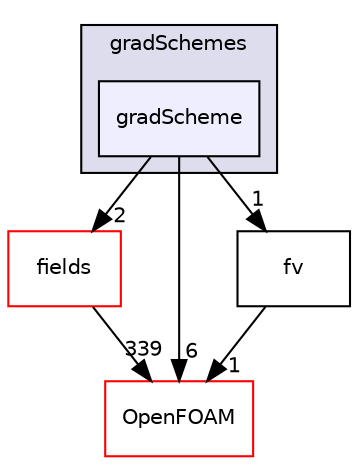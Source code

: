 digraph "src/finiteVolume/finiteVolume/gradSchemes/gradScheme" {
  bgcolor=transparent;
  compound=true
  node [ fontsize="10", fontname="Helvetica"];
  edge [ labelfontsize="10", labelfontname="Helvetica"];
  subgraph clusterdir_211d73fd6015a334f4cd90c9fb88c421 {
    graph [ bgcolor="#ddddee", pencolor="black", label="gradSchemes" fontname="Helvetica", fontsize="10", URL="dir_211d73fd6015a334f4cd90c9fb88c421.html"]
  dir_34f6fdac462f96b744b53870896d634e [shape=box, label="gradScheme", style="filled", fillcolor="#eeeeff", pencolor="black", URL="dir_34f6fdac462f96b744b53870896d634e.html"];
  }
  dir_25ab4a83a983f7bb7a38b7f63bb141b7 [shape=box label="fields" color="red" URL="dir_25ab4a83a983f7bb7a38b7f63bb141b7.html"];
  dir_c5473ff19b20e6ec4dfe5c310b3778a8 [shape=box label="OpenFOAM" color="red" URL="dir_c5473ff19b20e6ec4dfe5c310b3778a8.html"];
  dir_0096c9c8cdcbf8f4884c37173134f444 [shape=box label="fv" URL="dir_0096c9c8cdcbf8f4884c37173134f444.html"];
  dir_25ab4a83a983f7bb7a38b7f63bb141b7->dir_c5473ff19b20e6ec4dfe5c310b3778a8 [headlabel="339", labeldistance=1.5 headhref="dir_000906_001929.html"];
  dir_34f6fdac462f96b744b53870896d634e->dir_25ab4a83a983f7bb7a38b7f63bb141b7 [headlabel="2", labeldistance=1.5 headhref="dir_001065_000906.html"];
  dir_34f6fdac462f96b744b53870896d634e->dir_c5473ff19b20e6ec4dfe5c310b3778a8 [headlabel="6", labeldistance=1.5 headhref="dir_001065_001929.html"];
  dir_34f6fdac462f96b744b53870896d634e->dir_0096c9c8cdcbf8f4884c37173134f444 [headlabel="1", labeldistance=1.5 headhref="dir_001065_001056.html"];
  dir_0096c9c8cdcbf8f4884c37173134f444->dir_c5473ff19b20e6ec4dfe5c310b3778a8 [headlabel="1", labeldistance=1.5 headhref="dir_001056_001929.html"];
}
